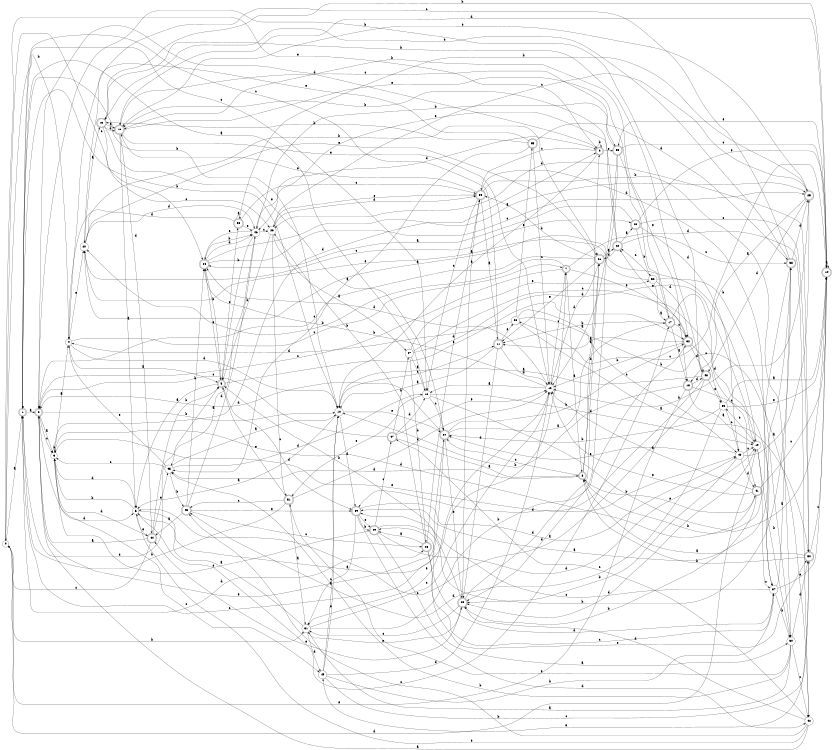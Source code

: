 digraph n46_5 {
__start0 [label="" shape="none"];

rankdir=LR;
size="8,5";

s0 [style="filled", color="black", fillcolor="white" shape="circle", label="0"];
s1 [style="rounded,filled", color="black", fillcolor="white" shape="doublecircle", label="1"];
s2 [style="rounded,filled", color="black", fillcolor="white" shape="doublecircle", label="2"];
s3 [style="filled", color="black", fillcolor="white" shape="circle", label="3"];
s4 [style="filled", color="black", fillcolor="white" shape="circle", label="4"];
s5 [style="rounded,filled", color="black", fillcolor="white" shape="doublecircle", label="5"];
s6 [style="filled", color="black", fillcolor="white" shape="circle", label="6"];
s7 [style="rounded,filled", color="black", fillcolor="white" shape="doublecircle", label="7"];
s8 [style="rounded,filled", color="black", fillcolor="white" shape="doublecircle", label="8"];
s9 [style="rounded,filled", color="black", fillcolor="white" shape="doublecircle", label="9"];
s10 [style="filled", color="black", fillcolor="white" shape="circle", label="10"];
s11 [style="rounded,filled", color="black", fillcolor="white" shape="doublecircle", label="11"];
s12 [style="filled", color="black", fillcolor="white" shape="circle", label="12"];
s13 [style="filled", color="black", fillcolor="white" shape="circle", label="13"];
s14 [style="rounded,filled", color="black", fillcolor="white" shape="doublecircle", label="14"];
s15 [style="rounded,filled", color="black", fillcolor="white" shape="doublecircle", label="15"];
s16 [style="rounded,filled", color="black", fillcolor="white" shape="doublecircle", label="16"];
s17 [style="rounded,filled", color="black", fillcolor="white" shape="doublecircle", label="17"];
s18 [style="rounded,filled", color="black", fillcolor="white" shape="doublecircle", label="18"];
s19 [style="filled", color="black", fillcolor="white" shape="circle", label="19"];
s20 [style="filled", color="black", fillcolor="white" shape="circle", label="20"];
s21 [style="rounded,filled", color="black", fillcolor="white" shape="doublecircle", label="21"];
s22 [style="rounded,filled", color="black", fillcolor="white" shape="doublecircle", label="22"];
s23 [style="rounded,filled", color="black", fillcolor="white" shape="doublecircle", label="23"];
s24 [style="rounded,filled", color="black", fillcolor="white" shape="doublecircle", label="24"];
s25 [style="rounded,filled", color="black", fillcolor="white" shape="doublecircle", label="25"];
s26 [style="filled", color="black", fillcolor="white" shape="circle", label="26"];
s27 [style="filled", color="black", fillcolor="white" shape="circle", label="27"];
s28 [style="rounded,filled", color="black", fillcolor="white" shape="doublecircle", label="28"];
s29 [style="rounded,filled", color="black", fillcolor="white" shape="doublecircle", label="29"];
s30 [style="filled", color="black", fillcolor="white" shape="circle", label="30"];
s31 [style="filled", color="black", fillcolor="white" shape="circle", label="31"];
s32 [style="rounded,filled", color="black", fillcolor="white" shape="doublecircle", label="32"];
s33 [style="filled", color="black", fillcolor="white" shape="circle", label="33"];
s34 [style="rounded,filled", color="black", fillcolor="white" shape="doublecircle", label="34"];
s35 [style="rounded,filled", color="black", fillcolor="white" shape="doublecircle", label="35"];
s36 [style="rounded,filled", color="black", fillcolor="white" shape="doublecircle", label="36"];
s37 [style="filled", color="black", fillcolor="white" shape="circle", label="37"];
s38 [style="rounded,filled", color="black", fillcolor="white" shape="doublecircle", label="38"];
s39 [style="rounded,filled", color="black", fillcolor="white" shape="doublecircle", label="39"];
s40 [style="filled", color="black", fillcolor="white" shape="circle", label="40"];
s41 [style="rounded,filled", color="black", fillcolor="white" shape="doublecircle", label="41"];
s42 [style="filled", color="black", fillcolor="white" shape="circle", label="42"];
s43 [style="rounded,filled", color="black", fillcolor="white" shape="doublecircle", label="43"];
s44 [style="rounded,filled", color="black", fillcolor="white" shape="doublecircle", label="44"];
s45 [style="filled", color="black", fillcolor="white" shape="circle", label="45"];
s46 [style="filled", color="black", fillcolor="white" shape="circle", label="46"];
s47 [style="rounded,filled", color="black", fillcolor="white" shape="doublecircle", label="47"];
s48 [style="rounded,filled", color="black", fillcolor="white" shape="doublecircle", label="48"];
s49 [style="filled", color="black", fillcolor="white" shape="circle", label="49"];
s50 [style="rounded,filled", color="black", fillcolor="white" shape="doublecircle", label="50"];
s51 [style="rounded,filled", color="black", fillcolor="white" shape="doublecircle", label="51"];
s52 [style="filled", color="black", fillcolor="white" shape="circle", label="52"];
s53 [style="rounded,filled", color="black", fillcolor="white" shape="doublecircle", label="53"];
s54 [style="filled", color="black", fillcolor="white" shape="circle", label="54"];
s55 [style="rounded,filled", color="black", fillcolor="white" shape="doublecircle", label="55"];
s56 [style="rounded,filled", color="black", fillcolor="white" shape="doublecircle", label="56"];
s0 -> s1 [label="a"];
s0 -> s31 [label="b"];
s0 -> s24 [label="c"];
s0 -> s19 [label="d"];
s0 -> s9 [label="e"];
s1 -> s2 [label="a"];
s1 -> s10 [label="b"];
s1 -> s13 [label="c"];
s1 -> s28 [label="d"];
s1 -> s5 [label="e"];
s2 -> s3 [label="a"];
s2 -> s10 [label="b"];
s2 -> s3 [label="c"];
s2 -> s6 [label="d"];
s2 -> s34 [label="e"];
s3 -> s4 [label="a"];
s3 -> s3 [label="b"];
s3 -> s49 [label="c"];
s3 -> s9 [label="d"];
s3 -> s40 [label="e"];
s4 -> s5 [label="a"];
s4 -> s0 [label="b"];
s4 -> s7 [label="c"];
s4 -> s10 [label="d"];
s4 -> s20 [label="e"];
s5 -> s6 [label="a"];
s5 -> s24 [label="b"];
s5 -> s56 [label="c"];
s5 -> s39 [label="d"];
s5 -> s32 [label="e"];
s6 -> s7 [label="a"];
s6 -> s3 [label="b"];
s6 -> s17 [label="c"];
s6 -> s3 [label="d"];
s6 -> s44 [label="e"];
s7 -> s8 [label="a"];
s7 -> s20 [label="b"];
s7 -> s2 [label="c"];
s7 -> s42 [label="d"];
s7 -> s32 [label="e"];
s8 -> s9 [label="a"];
s8 -> s21 [label="b"];
s8 -> s34 [label="c"];
s8 -> s45 [label="d"];
s8 -> s41 [label="e"];
s9 -> s10 [label="a"];
s9 -> s9 [label="b"];
s9 -> s36 [label="c"];
s9 -> s2 [label="d"];
s9 -> s53 [label="e"];
s10 -> s6 [label="a"];
s10 -> s1 [label="b"];
s10 -> s11 [label="c"];
s10 -> s39 [label="d"];
s10 -> s34 [label="e"];
s11 -> s10 [label="a"];
s11 -> s12 [label="b"];
s11 -> s1 [label="c"];
s11 -> s35 [label="d"];
s11 -> s54 [label="e"];
s12 -> s13 [label="a"];
s12 -> s24 [label="b"];
s12 -> s7 [label="c"];
s12 -> s24 [label="d"];
s12 -> s31 [label="e"];
s13 -> s1 [label="a"];
s13 -> s14 [label="b"];
s13 -> s34 [label="c"];
s13 -> s19 [label="d"];
s13 -> s51 [label="e"];
s14 -> s14 [label="a"];
s14 -> s15 [label="b"];
s14 -> s54 [label="c"];
s14 -> s16 [label="d"];
s14 -> s53 [label="e"];
s15 -> s16 [label="a"];
s15 -> s48 [label="b"];
s15 -> s26 [label="c"];
s15 -> s16 [label="d"];
s15 -> s34 [label="e"];
s16 -> s6 [label="a"];
s16 -> s17 [label="b"];
s16 -> s53 [label="c"];
s16 -> s44 [label="d"];
s16 -> s12 [label="e"];
s17 -> s18 [label="a"];
s17 -> s11 [label="b"];
s17 -> s32 [label="c"];
s17 -> s19 [label="d"];
s17 -> s16 [label="e"];
s18 -> s19 [label="a"];
s18 -> s10 [label="b"];
s18 -> s37 [label="c"];
s18 -> s48 [label="d"];
s18 -> s0 [label="e"];
s19 -> s20 [label="a"];
s19 -> s30 [label="b"];
s19 -> s37 [label="c"];
s19 -> s35 [label="d"];
s19 -> s33 [label="e"];
s20 -> s15 [label="a"];
s20 -> s21 [label="b"];
s20 -> s23 [label="c"];
s20 -> s46 [label="d"];
s20 -> s21 [label="e"];
s21 -> s22 [label="a"];
s21 -> s36 [label="b"];
s21 -> s2 [label="c"];
s21 -> s12 [label="d"];
s21 -> s11 [label="e"];
s22 -> s23 [label="a"];
s22 -> s16 [label="b"];
s22 -> s38 [label="c"];
s22 -> s21 [label="d"];
s22 -> s46 [label="e"];
s23 -> s24 [label="a"];
s23 -> s52 [label="b"];
s23 -> s50 [label="c"];
s23 -> s40 [label="d"];
s23 -> s14 [label="e"];
s24 -> s25 [label="a"];
s24 -> s46 [label="b"];
s24 -> s25 [label="c"];
s24 -> s46 [label="d"];
s24 -> s5 [label="e"];
s25 -> s18 [label="a"];
s25 -> s12 [label="b"];
s25 -> s26 [label="c"];
s25 -> s48 [label="d"];
s25 -> s16 [label="e"];
s26 -> s27 [label="a"];
s26 -> s5 [label="b"];
s26 -> s51 [label="c"];
s26 -> s36 [label="d"];
s26 -> s36 [label="e"];
s27 -> s13 [label="a"];
s27 -> s28 [label="b"];
s27 -> s41 [label="c"];
s27 -> s19 [label="d"];
s27 -> s52 [label="e"];
s28 -> s29 [label="a"];
s28 -> s26 [label="b"];
s28 -> s37 [label="c"];
s28 -> s36 [label="d"];
s28 -> s50 [label="e"];
s29 -> s30 [label="a"];
s29 -> s38 [label="b"];
s29 -> s47 [label="c"];
s29 -> s19 [label="d"];
s29 -> s3 [label="e"];
s30 -> s31 [label="a"];
s30 -> s45 [label="b"];
s30 -> s42 [label="c"];
s30 -> s50 [label="d"];
s30 -> s51 [label="e"];
s31 -> s6 [label="a"];
s31 -> s32 [label="b"];
s31 -> s12 [label="c"];
s31 -> s49 [label="d"];
s31 -> s35 [label="e"];
s32 -> s11 [label="a"];
s32 -> s12 [label="b"];
s32 -> s33 [label="c"];
s32 -> s48 [label="d"];
s32 -> s22 [label="e"];
s33 -> s14 [label="a"];
s33 -> s34 [label="b"];
s33 -> s40 [label="c"];
s33 -> s43 [label="d"];
s33 -> s14 [label="e"];
s34 -> s17 [label="a"];
s34 -> s32 [label="b"];
s34 -> s1 [label="c"];
s34 -> s2 [label="d"];
s34 -> s35 [label="e"];
s35 -> s36 [label="a"];
s35 -> s5 [label="b"];
s35 -> s31 [label="c"];
s35 -> s21 [label="d"];
s35 -> s44 [label="e"];
s36 -> s11 [label="a"];
s36 -> s30 [label="b"];
s36 -> s13 [label="c"];
s36 -> s37 [label="d"];
s36 -> s16 [label="e"];
s37 -> s38 [label="a"];
s37 -> s30 [label="b"];
s37 -> s39 [label="c"];
s37 -> s29 [label="d"];
s37 -> s14 [label="e"];
s38 -> s39 [label="a"];
s38 -> s8 [label="b"];
s38 -> s4 [label="c"];
s38 -> s25 [label="d"];
s38 -> s15 [label="e"];
s39 -> s40 [label="a"];
s39 -> s29 [label="b"];
s39 -> s31 [label="c"];
s39 -> s42 [label="d"];
s39 -> s29 [label="e"];
s40 -> s25 [label="a"];
s40 -> s35 [label="b"];
s40 -> s19 [label="c"];
s40 -> s41 [label="d"];
s40 -> s34 [label="e"];
s41 -> s12 [label="a"];
s41 -> s35 [label="b"];
s41 -> s14 [label="c"];
s41 -> s3 [label="d"];
s41 -> s12 [label="e"];
s42 -> s2 [label="a"];
s42 -> s43 [label="b"];
s42 -> s47 [label="c"];
s42 -> s35 [label="d"];
s42 -> s6 [label="e"];
s43 -> s44 [label="a"];
s43 -> s24 [label="b"];
s43 -> s28 [label="c"];
s43 -> s46 [label="d"];
s43 -> s39 [label="e"];
s44 -> s2 [label="a"];
s44 -> s5 [label="b"];
s44 -> s0 [label="c"];
s44 -> s3 [label="d"];
s44 -> s45 [label="e"];
s45 -> s10 [label="a"];
s45 -> s43 [label="b"];
s45 -> s3 [label="c"];
s45 -> s13 [label="d"];
s45 -> s4 [label="e"];
s46 -> s45 [label="a"];
s46 -> s5 [label="b"];
s46 -> s26 [label="c"];
s46 -> s9 [label="d"];
s46 -> s24 [label="e"];
s47 -> s8 [label="a"];
s47 -> s27 [label="b"];
s47 -> s2 [label="c"];
s47 -> s13 [label="d"];
s47 -> s12 [label="e"];
s48 -> s10 [label="a"];
s48 -> s2 [label="b"];
s48 -> s6 [label="c"];
s48 -> s39 [label="d"];
s48 -> s33 [label="e"];
s49 -> s10 [label="a"];
s49 -> s37 [label="b"];
s49 -> s50 [label="c"];
s49 -> s12 [label="d"];
s49 -> s10 [label="e"];
s50 -> s8 [label="a"];
s50 -> s8 [label="b"];
s50 -> s14 [label="c"];
s50 -> s26 [label="d"];
s50 -> s49 [label="e"];
s51 -> s31 [label="a"];
s51 -> s1 [label="b"];
s51 -> s43 [label="c"];
s51 -> s12 [label="d"];
s51 -> s5 [label="e"];
s52 -> s17 [label="a"];
s52 -> s30 [label="b"];
s52 -> s22 [label="c"];
s52 -> s32 [label="d"];
s52 -> s20 [label="e"];
s53 -> s12 [label="a"];
s53 -> s46 [label="b"];
s53 -> s14 [label="c"];
s53 -> s35 [label="d"];
s53 -> s18 [label="e"];
s54 -> s50 [label="a"];
s54 -> s42 [label="b"];
s54 -> s40 [label="c"];
s54 -> s4 [label="d"];
s54 -> s55 [label="e"];
s55 -> s45 [label="a"];
s55 -> s15 [label="b"];
s55 -> s12 [label="c"];
s55 -> s38 [label="d"];
s55 -> s20 [label="e"];
s56 -> s56 [label="a"];
s56 -> s25 [label="b"];
s56 -> s36 [label="c"];
s56 -> s4 [label="d"];
s56 -> s46 [label="e"];

}